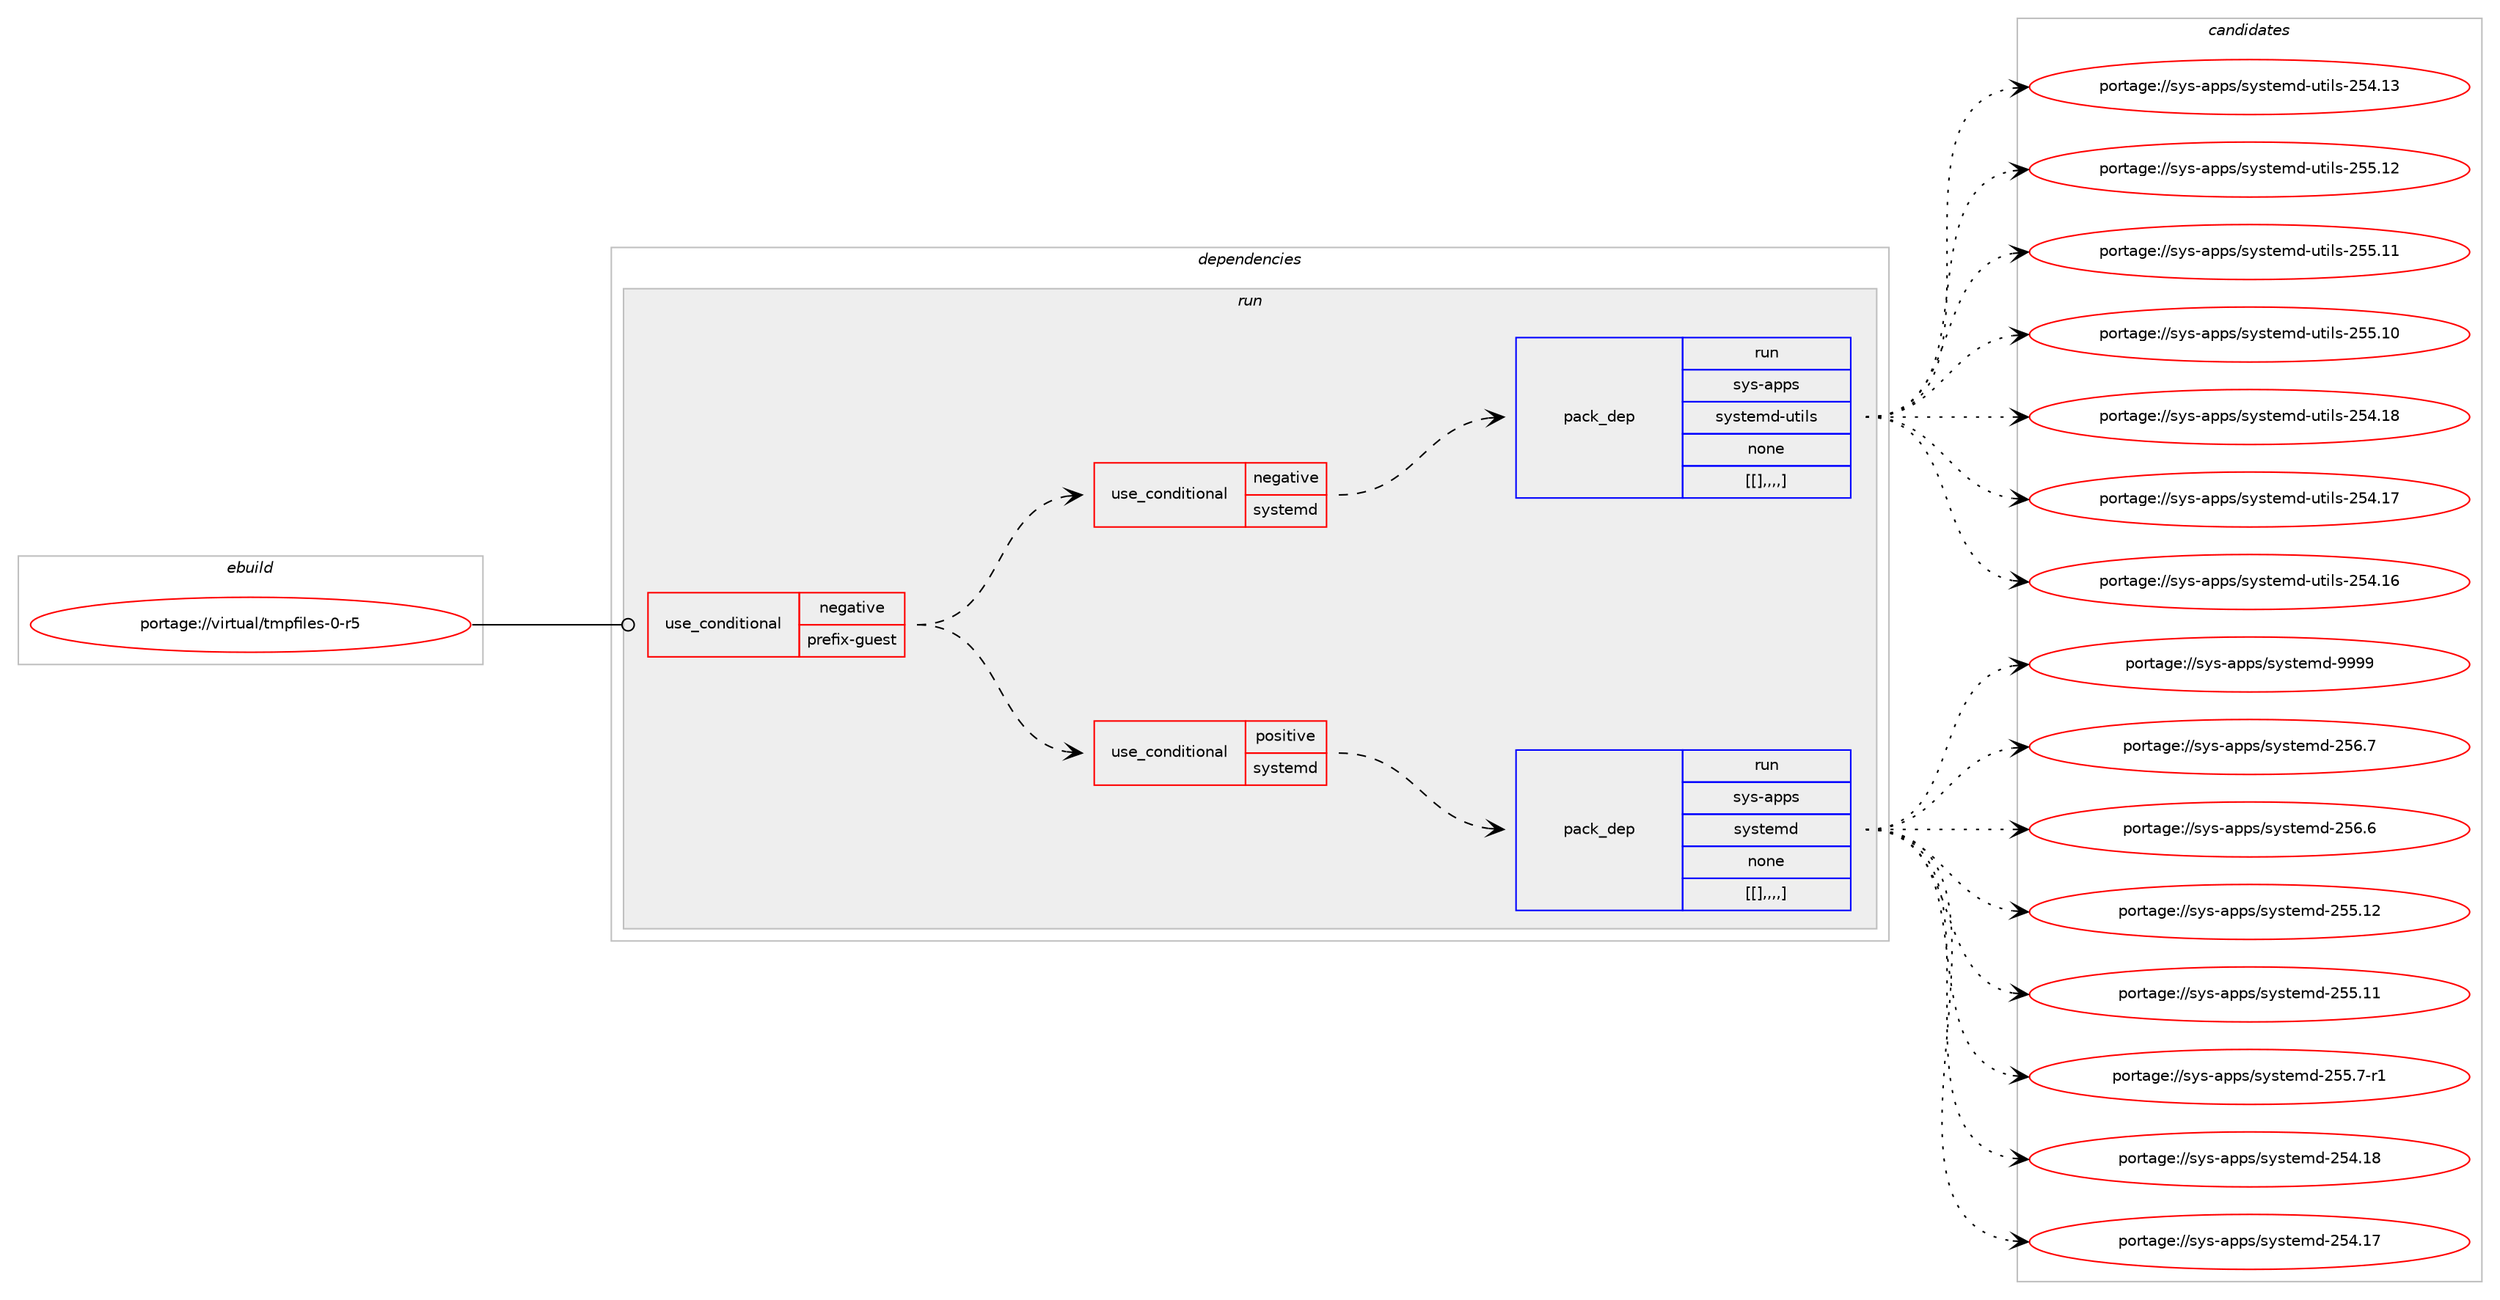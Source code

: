 digraph prolog {

# *************
# Graph options
# *************

newrank=true;
concentrate=true;
compound=true;
graph [rankdir=LR,fontname=Helvetica,fontsize=10,ranksep=1.5];#, ranksep=2.5, nodesep=0.2];
edge  [arrowhead=vee];
node  [fontname=Helvetica,fontsize=10];

# **********
# The ebuild
# **********

subgraph cluster_leftcol {
color=gray;
label=<<i>ebuild</i>>;
id [label="portage://virtual/tmpfiles-0-r5", color=red, width=4, href="../virtual/tmpfiles-0-r5.svg"];
}

# ****************
# The dependencies
# ****************

subgraph cluster_midcol {
color=gray;
label=<<i>dependencies</i>>;
subgraph cluster_compile {
fillcolor="#eeeeee";
style=filled;
label=<<i>compile</i>>;
}
subgraph cluster_compileandrun {
fillcolor="#eeeeee";
style=filled;
label=<<i>compile and run</i>>;
}
subgraph cluster_run {
fillcolor="#eeeeee";
style=filled;
label=<<i>run</i>>;
subgraph cond335 {
dependency2357 [label=<<TABLE BORDER="0" CELLBORDER="1" CELLSPACING="0" CELLPADDING="4"><TR><TD ROWSPAN="3" CELLPADDING="10">use_conditional</TD></TR><TR><TD>negative</TD></TR><TR><TD>prefix-guest</TD></TR></TABLE>>, shape=none, color=red];
subgraph cond336 {
dependency2364 [label=<<TABLE BORDER="0" CELLBORDER="1" CELLSPACING="0" CELLPADDING="4"><TR><TD ROWSPAN="3" CELLPADDING="10">use_conditional</TD></TR><TR><TD>positive</TD></TR><TR><TD>systemd</TD></TR></TABLE>>, shape=none, color=red];
subgraph pack1881 {
dependency2369 [label=<<TABLE BORDER="0" CELLBORDER="1" CELLSPACING="0" CELLPADDING="4" WIDTH="220"><TR><TD ROWSPAN="6" CELLPADDING="30">pack_dep</TD></TR><TR><TD WIDTH="110">run</TD></TR><TR><TD>sys-apps</TD></TR><TR><TD>systemd</TD></TR><TR><TD>none</TD></TR><TR><TD>[[],,,,]</TD></TR></TABLE>>, shape=none, color=blue];
}
dependency2364:e -> dependency2369:w [weight=20,style="dashed",arrowhead="vee"];
}
dependency2357:e -> dependency2364:w [weight=20,style="dashed",arrowhead="vee"];
subgraph cond339 {
dependency2378 [label=<<TABLE BORDER="0" CELLBORDER="1" CELLSPACING="0" CELLPADDING="4"><TR><TD ROWSPAN="3" CELLPADDING="10">use_conditional</TD></TR><TR><TD>negative</TD></TR><TR><TD>systemd</TD></TR></TABLE>>, shape=none, color=red];
subgraph pack1893 {
dependency2383 [label=<<TABLE BORDER="0" CELLBORDER="1" CELLSPACING="0" CELLPADDING="4" WIDTH="220"><TR><TD ROWSPAN="6" CELLPADDING="30">pack_dep</TD></TR><TR><TD WIDTH="110">run</TD></TR><TR><TD>sys-apps</TD></TR><TR><TD>systemd-utils</TD></TR><TR><TD>none</TD></TR><TR><TD>[[],,,,]</TD></TR></TABLE>>, shape=none, color=blue];
}
dependency2378:e -> dependency2383:w [weight=20,style="dashed",arrowhead="vee"];
}
dependency2357:e -> dependency2378:w [weight=20,style="dashed",arrowhead="vee"];
}
id:e -> dependency2357:w [weight=20,style="solid",arrowhead="odot"];
}
}

# **************
# The candidates
# **************

subgraph cluster_choices {
rank=same;
color=gray;
label=<<i>candidates</i>>;

subgraph choice1848 {
color=black;
nodesep=1;
choice1151211154597112112115471151211151161011091004557575757 [label="portage://sys-apps/systemd-9999", color=red, width=4,href="../sys-apps/systemd-9999.svg"];
choice115121115459711211211547115121115116101109100455053544655 [label="portage://sys-apps/systemd-256.7", color=red, width=4,href="../sys-apps/systemd-256.7.svg"];
choice115121115459711211211547115121115116101109100455053544654 [label="portage://sys-apps/systemd-256.6", color=red, width=4,href="../sys-apps/systemd-256.6.svg"];
choice11512111545971121121154711512111511610110910045505353464950 [label="portage://sys-apps/systemd-255.12", color=red, width=4,href="../sys-apps/systemd-255.12.svg"];
choice11512111545971121121154711512111511610110910045505353464949 [label="portage://sys-apps/systemd-255.11", color=red, width=4,href="../sys-apps/systemd-255.11.svg"];
choice1151211154597112112115471151211151161011091004550535346554511449 [label="portage://sys-apps/systemd-255.7-r1", color=red, width=4,href="../sys-apps/systemd-255.7-r1.svg"];
choice11512111545971121121154711512111511610110910045505352464956 [label="portage://sys-apps/systemd-254.18", color=red, width=4,href="../sys-apps/systemd-254.18.svg"];
choice11512111545971121121154711512111511610110910045505352464955 [label="portage://sys-apps/systemd-254.17", color=red, width=4,href="../sys-apps/systemd-254.17.svg"];
dependency2369:e -> choice1151211154597112112115471151211151161011091004557575757:w [style=dotted,weight="100"];
dependency2369:e -> choice115121115459711211211547115121115116101109100455053544655:w [style=dotted,weight="100"];
dependency2369:e -> choice115121115459711211211547115121115116101109100455053544654:w [style=dotted,weight="100"];
dependency2369:e -> choice11512111545971121121154711512111511610110910045505353464950:w [style=dotted,weight="100"];
dependency2369:e -> choice11512111545971121121154711512111511610110910045505353464949:w [style=dotted,weight="100"];
dependency2369:e -> choice1151211154597112112115471151211151161011091004550535346554511449:w [style=dotted,weight="100"];
dependency2369:e -> choice11512111545971121121154711512111511610110910045505352464956:w [style=dotted,weight="100"];
dependency2369:e -> choice11512111545971121121154711512111511610110910045505352464955:w [style=dotted,weight="100"];
}
subgraph choice1860 {
color=black;
nodesep=1;
choice1151211154597112112115471151211151161011091004511711610510811545505353464950 [label="portage://sys-apps/systemd-utils-255.12", color=red, width=4,href="../sys-apps/systemd-utils-255.12.svg"];
choice1151211154597112112115471151211151161011091004511711610510811545505353464949 [label="portage://sys-apps/systemd-utils-255.11", color=red, width=4,href="../sys-apps/systemd-utils-255.11.svg"];
choice1151211154597112112115471151211151161011091004511711610510811545505353464948 [label="portage://sys-apps/systemd-utils-255.10", color=red, width=4,href="../sys-apps/systemd-utils-255.10.svg"];
choice1151211154597112112115471151211151161011091004511711610510811545505352464956 [label="portage://sys-apps/systemd-utils-254.18", color=red, width=4,href="../sys-apps/systemd-utils-254.18.svg"];
choice1151211154597112112115471151211151161011091004511711610510811545505352464955 [label="portage://sys-apps/systemd-utils-254.17", color=red, width=4,href="../sys-apps/systemd-utils-254.17.svg"];
choice1151211154597112112115471151211151161011091004511711610510811545505352464954 [label="portage://sys-apps/systemd-utils-254.16", color=red, width=4,href="../sys-apps/systemd-utils-254.16.svg"];
choice1151211154597112112115471151211151161011091004511711610510811545505352464951 [label="portage://sys-apps/systemd-utils-254.13", color=red, width=4,href="../sys-apps/systemd-utils-254.13.svg"];
dependency2383:e -> choice1151211154597112112115471151211151161011091004511711610510811545505353464950:w [style=dotted,weight="100"];
dependency2383:e -> choice1151211154597112112115471151211151161011091004511711610510811545505353464949:w [style=dotted,weight="100"];
dependency2383:e -> choice1151211154597112112115471151211151161011091004511711610510811545505353464948:w [style=dotted,weight="100"];
dependency2383:e -> choice1151211154597112112115471151211151161011091004511711610510811545505352464956:w [style=dotted,weight="100"];
dependency2383:e -> choice1151211154597112112115471151211151161011091004511711610510811545505352464955:w [style=dotted,weight="100"];
dependency2383:e -> choice1151211154597112112115471151211151161011091004511711610510811545505352464954:w [style=dotted,weight="100"];
dependency2383:e -> choice1151211154597112112115471151211151161011091004511711610510811545505352464951:w [style=dotted,weight="100"];
}
}

}
